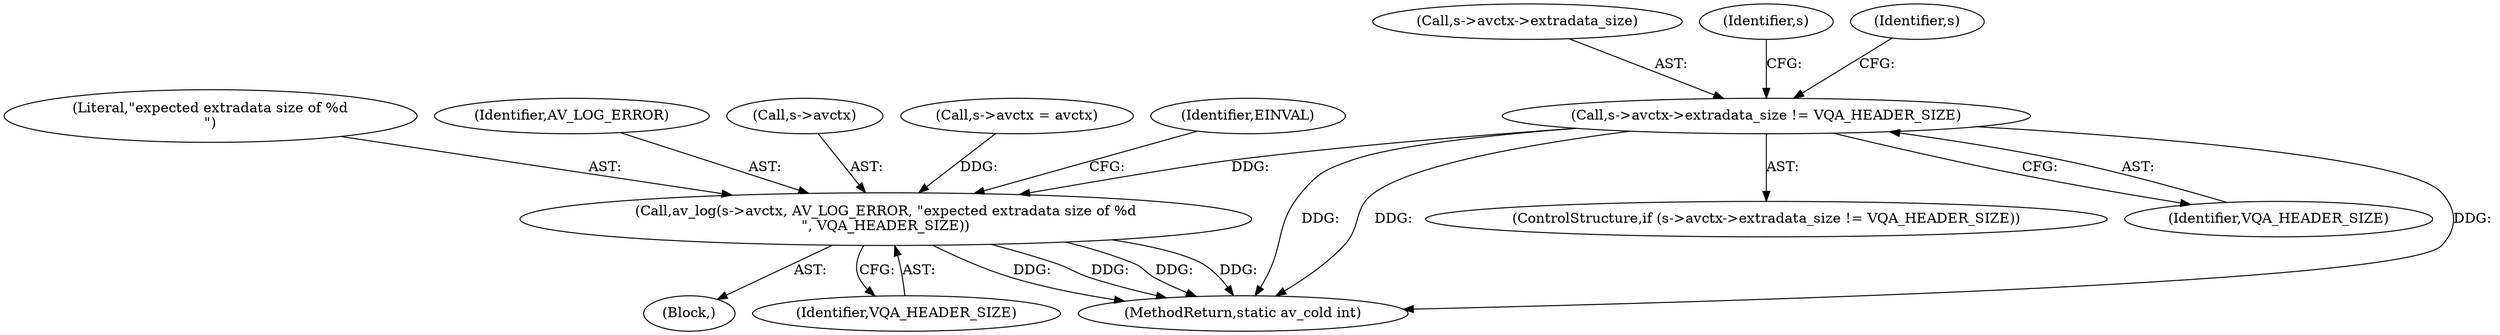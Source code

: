 digraph "0_FFmpeg_02f909dc24b1f05cfbba75077c7707b905e63cd2@pointer" {
"1000131" [label="(Call,s->avctx->extradata_size != VQA_HEADER_SIZE)"];
"1000139" [label="(Call,av_log(s->avctx, AV_LOG_ERROR, \"expected extradata size of %d\n\", VQA_HEADER_SIZE))"];
"1000130" [label="(ControlStructure,if (s->avctx->extradata_size != VQA_HEADER_SIZE))"];
"1000144" [label="(Literal,\"expected extradata size of %d\n\")"];
"1000143" [label="(Identifier,AV_LOG_ERROR)"];
"1000132" [label="(Call,s->avctx->extradata_size)"];
"1000145" [label="(Identifier,VQA_HEADER_SIZE)"];
"1000137" [label="(Identifier,VQA_HEADER_SIZE)"];
"1000140" [label="(Call,s->avctx)"];
"1000120" [label="(Call,s->avctx = avctx)"];
"1000131" [label="(Call,s->avctx->extradata_size != VQA_HEADER_SIZE)"];
"1000139" [label="(Call,av_log(s->avctx, AV_LOG_ERROR, \"expected extradata size of %d\n\", VQA_HEADER_SIZE))"];
"1000483" [label="(MethodReturn,static av_cold int)"];
"1000141" [label="(Identifier,s)"];
"1000151" [label="(Identifier,s)"];
"1000138" [label="(Block,)"];
"1000148" [label="(Identifier,EINVAL)"];
"1000131" -> "1000130"  [label="AST: "];
"1000131" -> "1000137"  [label="CFG: "];
"1000132" -> "1000131"  [label="AST: "];
"1000137" -> "1000131"  [label="AST: "];
"1000141" -> "1000131"  [label="CFG: "];
"1000151" -> "1000131"  [label="CFG: "];
"1000131" -> "1000483"  [label="DDG: "];
"1000131" -> "1000483"  [label="DDG: "];
"1000131" -> "1000483"  [label="DDG: "];
"1000131" -> "1000139"  [label="DDG: "];
"1000139" -> "1000138"  [label="AST: "];
"1000139" -> "1000145"  [label="CFG: "];
"1000140" -> "1000139"  [label="AST: "];
"1000143" -> "1000139"  [label="AST: "];
"1000144" -> "1000139"  [label="AST: "];
"1000145" -> "1000139"  [label="AST: "];
"1000148" -> "1000139"  [label="CFG: "];
"1000139" -> "1000483"  [label="DDG: "];
"1000139" -> "1000483"  [label="DDG: "];
"1000139" -> "1000483"  [label="DDG: "];
"1000139" -> "1000483"  [label="DDG: "];
"1000120" -> "1000139"  [label="DDG: "];
}
